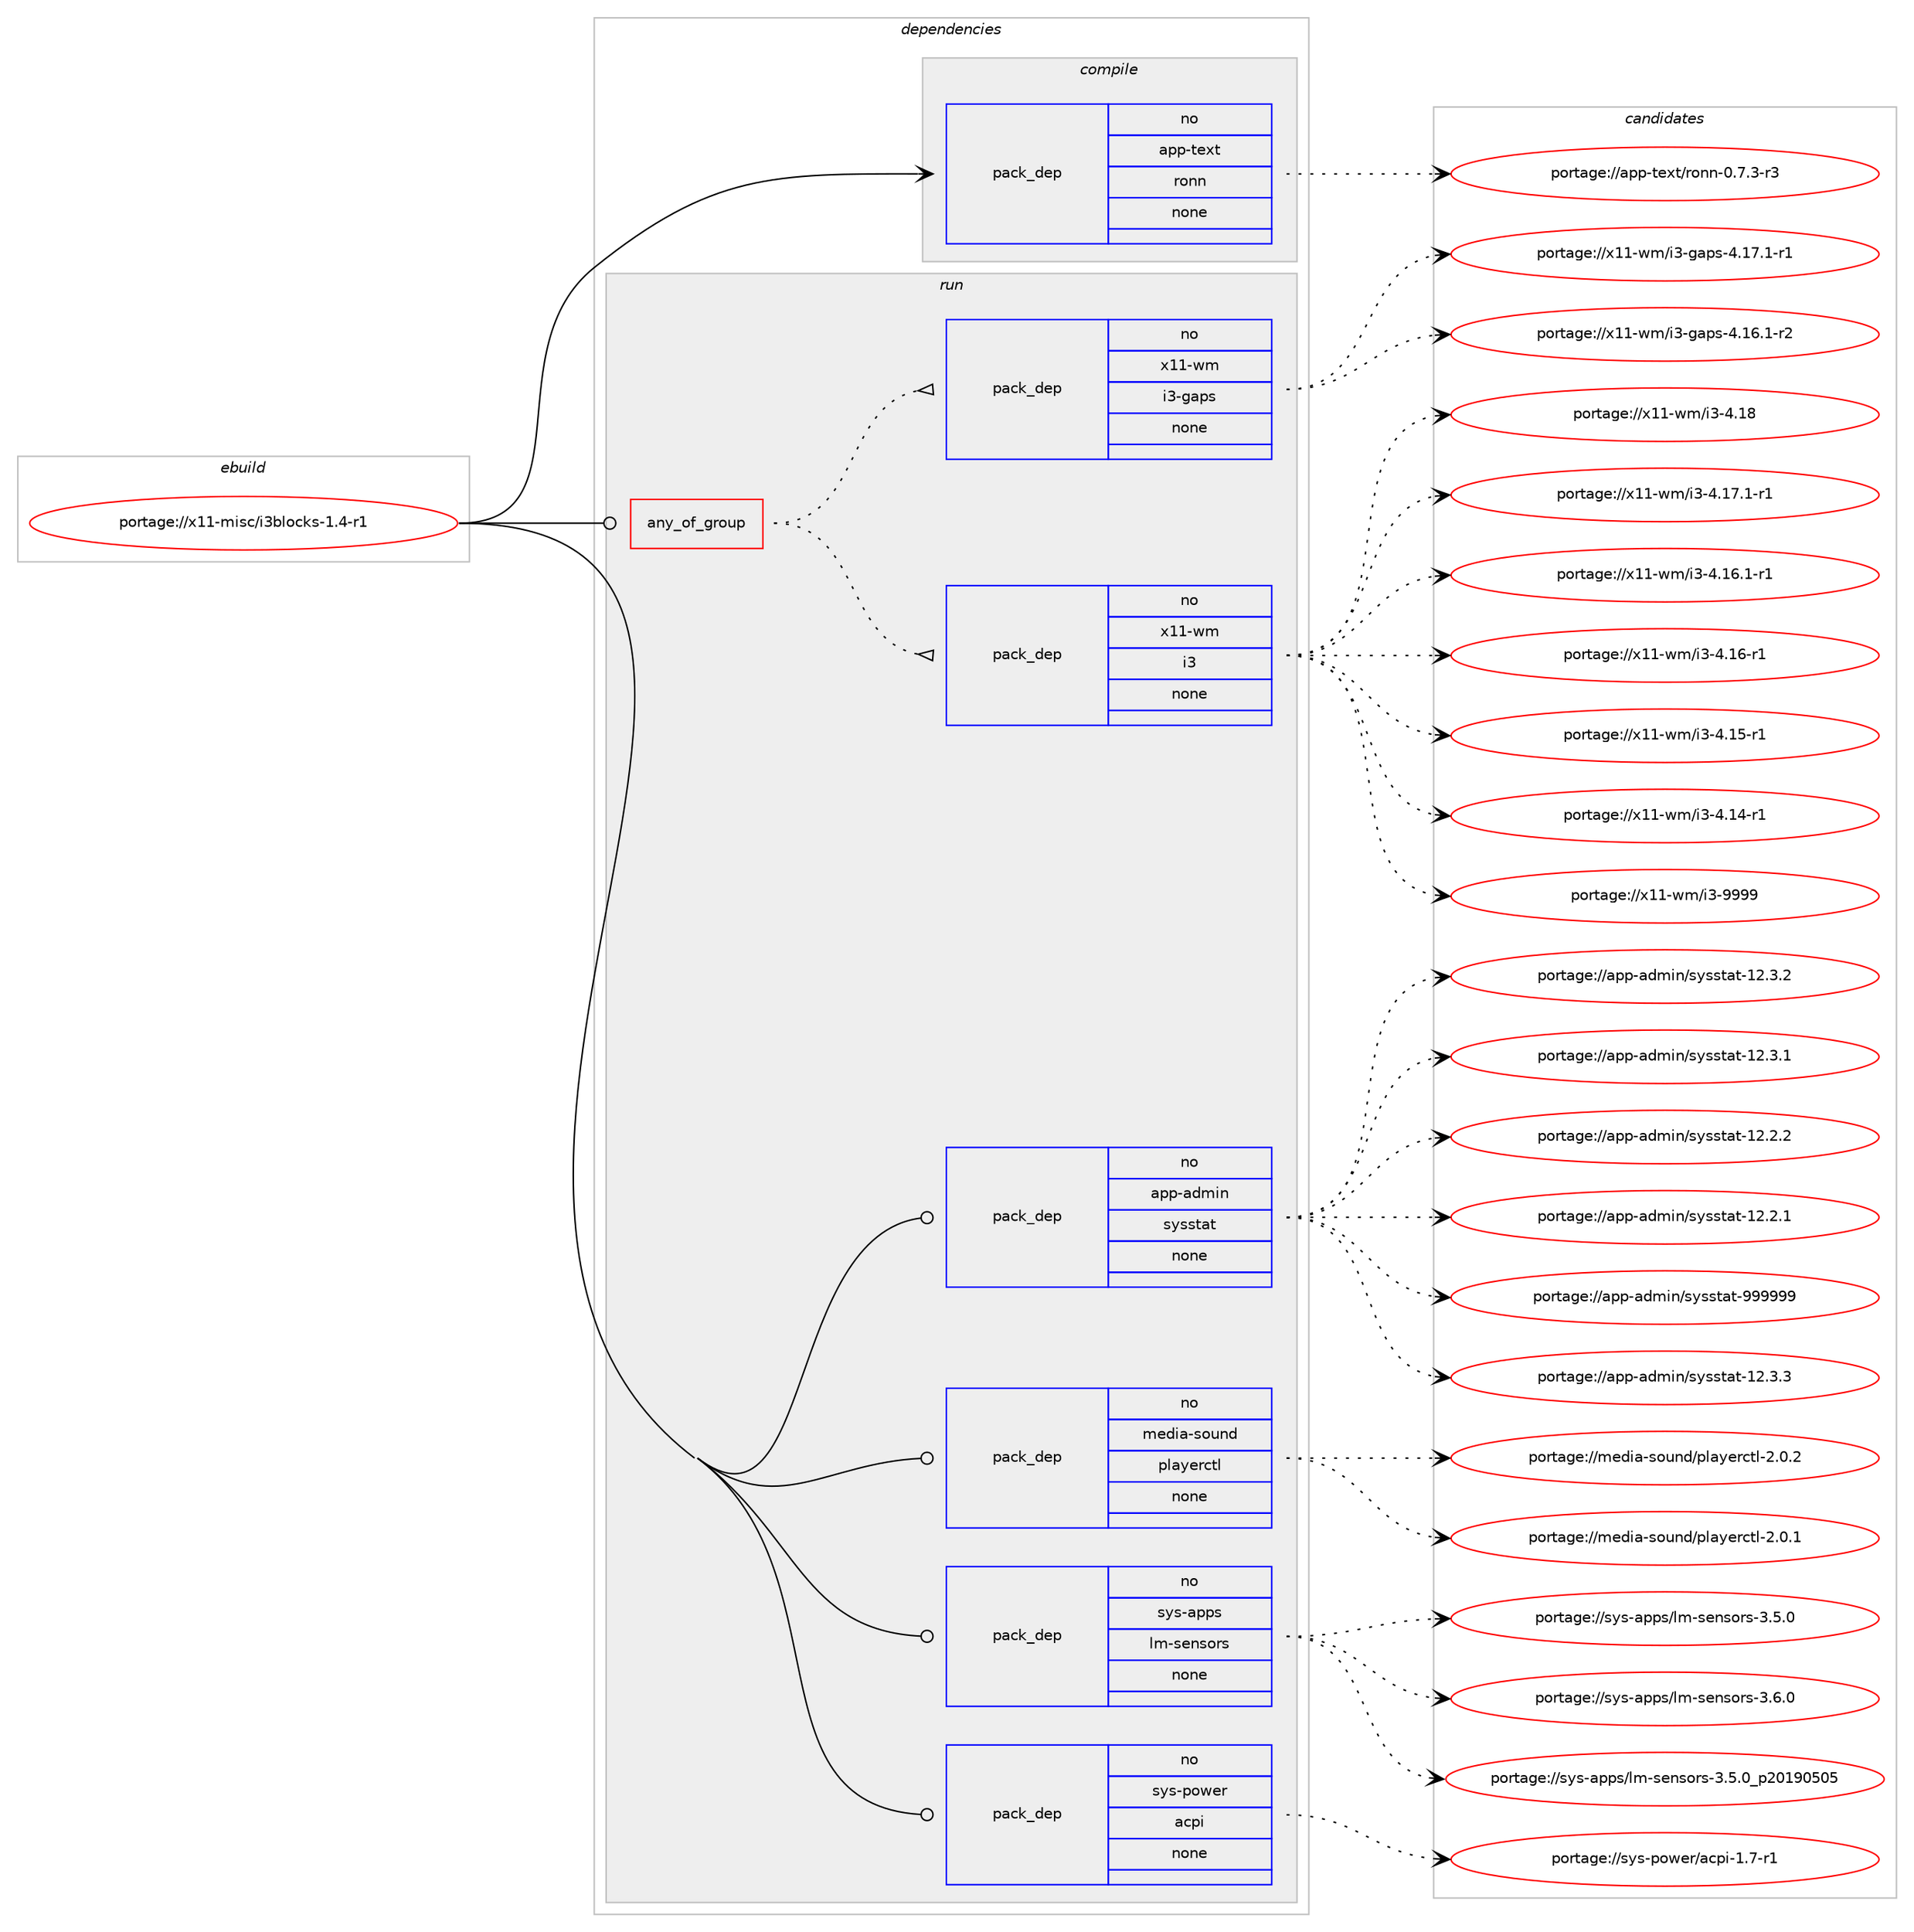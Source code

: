 digraph prolog {

# *************
# Graph options
# *************

newrank=true;
concentrate=true;
compound=true;
graph [rankdir=LR,fontname=Helvetica,fontsize=10,ranksep=1.5];#, ranksep=2.5, nodesep=0.2];
edge  [arrowhead=vee];
node  [fontname=Helvetica,fontsize=10];

# **********
# The ebuild
# **********

subgraph cluster_leftcol {
color=gray;
rank=same;
label=<<i>ebuild</i>>;
id [label="portage://x11-misc/i3blocks-1.4-r1", color=red, width=4, href="../x11-misc/i3blocks-1.4-r1.svg"];
}

# ****************
# The dependencies
# ****************

subgraph cluster_midcol {
color=gray;
label=<<i>dependencies</i>>;
subgraph cluster_compile {
fillcolor="#eeeeee";
style=filled;
label=<<i>compile</i>>;
subgraph pack1616 {
dependency1829 [label=<<TABLE BORDER="0" CELLBORDER="1" CELLSPACING="0" CELLPADDING="4" WIDTH="220"><TR><TD ROWSPAN="6" CELLPADDING="30">pack_dep</TD></TR><TR><TD WIDTH="110">no</TD></TR><TR><TD>app-text</TD></TR><TR><TD>ronn</TD></TR><TR><TD>none</TD></TR><TR><TD></TD></TR></TABLE>>, shape=none, color=blue];
}
id:e -> dependency1829:w [weight=20,style="solid",arrowhead="vee"];
}
subgraph cluster_compileandrun {
fillcolor="#eeeeee";
style=filled;
label=<<i>compile and run</i>>;
}
subgraph cluster_run {
fillcolor="#eeeeee";
style=filled;
label=<<i>run</i>>;
subgraph any11 {
dependency1830 [label=<<TABLE BORDER="0" CELLBORDER="1" CELLSPACING="0" CELLPADDING="4"><TR><TD CELLPADDING="10">any_of_group</TD></TR></TABLE>>, shape=none, color=red];subgraph pack1617 {
dependency1831 [label=<<TABLE BORDER="0" CELLBORDER="1" CELLSPACING="0" CELLPADDING="4" WIDTH="220"><TR><TD ROWSPAN="6" CELLPADDING="30">pack_dep</TD></TR><TR><TD WIDTH="110">no</TD></TR><TR><TD>x11-wm</TD></TR><TR><TD>i3</TD></TR><TR><TD>none</TD></TR><TR><TD></TD></TR></TABLE>>, shape=none, color=blue];
}
dependency1830:e -> dependency1831:w [weight=20,style="dotted",arrowhead="oinv"];
subgraph pack1618 {
dependency1832 [label=<<TABLE BORDER="0" CELLBORDER="1" CELLSPACING="0" CELLPADDING="4" WIDTH="220"><TR><TD ROWSPAN="6" CELLPADDING="30">pack_dep</TD></TR><TR><TD WIDTH="110">no</TD></TR><TR><TD>x11-wm</TD></TR><TR><TD>i3-gaps</TD></TR><TR><TD>none</TD></TR><TR><TD></TD></TR></TABLE>>, shape=none, color=blue];
}
dependency1830:e -> dependency1832:w [weight=20,style="dotted",arrowhead="oinv"];
}
id:e -> dependency1830:w [weight=20,style="solid",arrowhead="odot"];
subgraph pack1619 {
dependency1833 [label=<<TABLE BORDER="0" CELLBORDER="1" CELLSPACING="0" CELLPADDING="4" WIDTH="220"><TR><TD ROWSPAN="6" CELLPADDING="30">pack_dep</TD></TR><TR><TD WIDTH="110">no</TD></TR><TR><TD>app-admin</TD></TR><TR><TD>sysstat</TD></TR><TR><TD>none</TD></TR><TR><TD></TD></TR></TABLE>>, shape=none, color=blue];
}
id:e -> dependency1833:w [weight=20,style="solid",arrowhead="odot"];
subgraph pack1620 {
dependency1834 [label=<<TABLE BORDER="0" CELLBORDER="1" CELLSPACING="0" CELLPADDING="4" WIDTH="220"><TR><TD ROWSPAN="6" CELLPADDING="30">pack_dep</TD></TR><TR><TD WIDTH="110">no</TD></TR><TR><TD>media-sound</TD></TR><TR><TD>playerctl</TD></TR><TR><TD>none</TD></TR><TR><TD></TD></TR></TABLE>>, shape=none, color=blue];
}
id:e -> dependency1834:w [weight=20,style="solid",arrowhead="odot"];
subgraph pack1621 {
dependency1835 [label=<<TABLE BORDER="0" CELLBORDER="1" CELLSPACING="0" CELLPADDING="4" WIDTH="220"><TR><TD ROWSPAN="6" CELLPADDING="30">pack_dep</TD></TR><TR><TD WIDTH="110">no</TD></TR><TR><TD>sys-apps</TD></TR><TR><TD>lm-sensors</TD></TR><TR><TD>none</TD></TR><TR><TD></TD></TR></TABLE>>, shape=none, color=blue];
}
id:e -> dependency1835:w [weight=20,style="solid",arrowhead="odot"];
subgraph pack1622 {
dependency1836 [label=<<TABLE BORDER="0" CELLBORDER="1" CELLSPACING="0" CELLPADDING="4" WIDTH="220"><TR><TD ROWSPAN="6" CELLPADDING="30">pack_dep</TD></TR><TR><TD WIDTH="110">no</TD></TR><TR><TD>sys-power</TD></TR><TR><TD>acpi</TD></TR><TR><TD>none</TD></TR><TR><TD></TD></TR></TABLE>>, shape=none, color=blue];
}
id:e -> dependency1836:w [weight=20,style="solid",arrowhead="odot"];
}
}

# **************
# The candidates
# **************

subgraph cluster_choices {
rank=same;
color=gray;
label=<<i>candidates</i>>;

subgraph choice1616 {
color=black;
nodesep=1;
choice9711211245116101120116471141111101104548465546514511451 [label="portage://app-text/ronn-0.7.3-r3", color=red, width=4,href="../app-text/ronn-0.7.3-r3.svg"];
dependency1829:e -> choice9711211245116101120116471141111101104548465546514511451:w [style=dotted,weight="100"];
}
subgraph choice1617 {
color=black;
nodesep=1;
choice12049494511910947105514557575757 [label="portage://x11-wm/i3-9999", color=red, width=4,href="../x11-wm/i3-9999.svg"];
choice12049494511910947105514552464956 [label="portage://x11-wm/i3-4.18", color=red, width=4,href="../x11-wm/i3-4.18.svg"];
choice1204949451191094710551455246495546494511449 [label="portage://x11-wm/i3-4.17.1-r1", color=red, width=4,href="../x11-wm/i3-4.17.1-r1.svg"];
choice1204949451191094710551455246495446494511449 [label="portage://x11-wm/i3-4.16.1-r1", color=red, width=4,href="../x11-wm/i3-4.16.1-r1.svg"];
choice120494945119109471055145524649544511449 [label="portage://x11-wm/i3-4.16-r1", color=red, width=4,href="../x11-wm/i3-4.16-r1.svg"];
choice120494945119109471055145524649534511449 [label="portage://x11-wm/i3-4.15-r1", color=red, width=4,href="../x11-wm/i3-4.15-r1.svg"];
choice120494945119109471055145524649524511449 [label="portage://x11-wm/i3-4.14-r1", color=red, width=4,href="../x11-wm/i3-4.14-r1.svg"];
dependency1831:e -> choice12049494511910947105514557575757:w [style=dotted,weight="100"];
dependency1831:e -> choice12049494511910947105514552464956:w [style=dotted,weight="100"];
dependency1831:e -> choice1204949451191094710551455246495546494511449:w [style=dotted,weight="100"];
dependency1831:e -> choice1204949451191094710551455246495446494511449:w [style=dotted,weight="100"];
dependency1831:e -> choice120494945119109471055145524649544511449:w [style=dotted,weight="100"];
dependency1831:e -> choice120494945119109471055145524649534511449:w [style=dotted,weight="100"];
dependency1831:e -> choice120494945119109471055145524649524511449:w [style=dotted,weight="100"];
}
subgraph choice1618 {
color=black;
nodesep=1;
choice12049494511910947105514510397112115455246495546494511449 [label="portage://x11-wm/i3-gaps-4.17.1-r1", color=red, width=4,href="../x11-wm/i3-gaps-4.17.1-r1.svg"];
choice12049494511910947105514510397112115455246495446494511450 [label="portage://x11-wm/i3-gaps-4.16.1-r2", color=red, width=4,href="../x11-wm/i3-gaps-4.16.1-r2.svg"];
dependency1832:e -> choice12049494511910947105514510397112115455246495546494511449:w [style=dotted,weight="100"];
dependency1832:e -> choice12049494511910947105514510397112115455246495446494511450:w [style=dotted,weight="100"];
}
subgraph choice1619 {
color=black;
nodesep=1;
choice971121124597100109105110471151211151151169711645575757575757 [label="portage://app-admin/sysstat-999999", color=red, width=4,href="../app-admin/sysstat-999999.svg"];
choice971121124597100109105110471151211151151169711645495046514651 [label="portage://app-admin/sysstat-12.3.3", color=red, width=4,href="../app-admin/sysstat-12.3.3.svg"];
choice971121124597100109105110471151211151151169711645495046514650 [label="portage://app-admin/sysstat-12.3.2", color=red, width=4,href="../app-admin/sysstat-12.3.2.svg"];
choice971121124597100109105110471151211151151169711645495046514649 [label="portage://app-admin/sysstat-12.3.1", color=red, width=4,href="../app-admin/sysstat-12.3.1.svg"];
choice971121124597100109105110471151211151151169711645495046504650 [label="portage://app-admin/sysstat-12.2.2", color=red, width=4,href="../app-admin/sysstat-12.2.2.svg"];
choice971121124597100109105110471151211151151169711645495046504649 [label="portage://app-admin/sysstat-12.2.1", color=red, width=4,href="../app-admin/sysstat-12.2.1.svg"];
dependency1833:e -> choice971121124597100109105110471151211151151169711645575757575757:w [style=dotted,weight="100"];
dependency1833:e -> choice971121124597100109105110471151211151151169711645495046514651:w [style=dotted,weight="100"];
dependency1833:e -> choice971121124597100109105110471151211151151169711645495046514650:w [style=dotted,weight="100"];
dependency1833:e -> choice971121124597100109105110471151211151151169711645495046514649:w [style=dotted,weight="100"];
dependency1833:e -> choice971121124597100109105110471151211151151169711645495046504650:w [style=dotted,weight="100"];
dependency1833:e -> choice971121124597100109105110471151211151151169711645495046504649:w [style=dotted,weight="100"];
}
subgraph choice1620 {
color=black;
nodesep=1;
choice1091011001059745115111117110100471121089712110111499116108455046484650 [label="portage://media-sound/playerctl-2.0.2", color=red, width=4,href="../media-sound/playerctl-2.0.2.svg"];
choice1091011001059745115111117110100471121089712110111499116108455046484649 [label="portage://media-sound/playerctl-2.0.1", color=red, width=4,href="../media-sound/playerctl-2.0.1.svg"];
dependency1834:e -> choice1091011001059745115111117110100471121089712110111499116108455046484650:w [style=dotted,weight="100"];
dependency1834:e -> choice1091011001059745115111117110100471121089712110111499116108455046484649:w [style=dotted,weight="100"];
}
subgraph choice1621 {
color=black;
nodesep=1;
choice11512111545971121121154710810945115101110115111114115455146544648 [label="portage://sys-apps/lm-sensors-3.6.0", color=red, width=4,href="../sys-apps/lm-sensors-3.6.0.svg"];
choice11512111545971121121154710810945115101110115111114115455146534648951125048495748534853 [label="portage://sys-apps/lm-sensors-3.5.0_p20190505", color=red, width=4,href="../sys-apps/lm-sensors-3.5.0_p20190505.svg"];
choice11512111545971121121154710810945115101110115111114115455146534648 [label="portage://sys-apps/lm-sensors-3.5.0", color=red, width=4,href="../sys-apps/lm-sensors-3.5.0.svg"];
dependency1835:e -> choice11512111545971121121154710810945115101110115111114115455146544648:w [style=dotted,weight="100"];
dependency1835:e -> choice11512111545971121121154710810945115101110115111114115455146534648951125048495748534853:w [style=dotted,weight="100"];
dependency1835:e -> choice11512111545971121121154710810945115101110115111114115455146534648:w [style=dotted,weight="100"];
}
subgraph choice1622 {
color=black;
nodesep=1;
choice11512111545112111119101114479799112105454946554511449 [label="portage://sys-power/acpi-1.7-r1", color=red, width=4,href="../sys-power/acpi-1.7-r1.svg"];
dependency1836:e -> choice11512111545112111119101114479799112105454946554511449:w [style=dotted,weight="100"];
}
}

}
